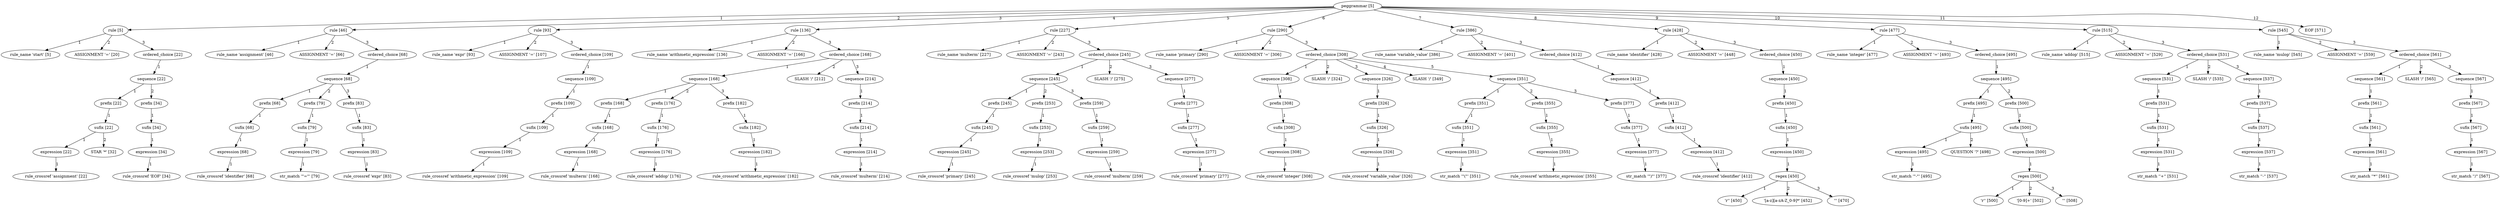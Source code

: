 digraph arpeggio_graph {
4403122488 [label="peggrammar [5]"];
4403122488->4402651288 [label="1"]

4402651288 [label="rule [5]"];
4402651288->4402674488 [label="1"]

4402674488 [label="rule_name 'start' [5]"];
4402651288->4402674768 [label="2"]

4402674768 [label="ASSIGNMENT '=' [20]"];
4402651288->4402716568 [label="3"]

4402716568 [label="ordered_choice [22]"];
4402716568->4402716168 [label="1"]

4402716168 [label="sequence [22]"];
4402716168->4402713288 [label="1"]

4402713288 [label="prefix [22]"];
4402713288->4402713048 [label="1"]

4402713048 [label="sufix [22]"];
4402713048->4402712648 [label="1"]

4402712648 [label="expression [22]"];
4402712648->4402615296 [label="1"]

4402615296 [label="rule_crossref 'assignment' [22]"];
4402713048->4402614792 [label="2"]

4402614792 [label="STAR '*' [32]"];
4402716168->4402715208 [label="2"]

4402715208 [label="prefix [34]"];
4402715208->4402715048 [label="1"]

4402715048 [label="sufix [34]"];
4402715048->4402714248 [label="1"]

4402714248 [label="expression [34]"];
4402714248->4402675048 [label="1"]

4402675048 [label="rule_crossref 'EOF' [34]"];
4403122488->4402828136 [label="2"]

4402828136 [label="rule [46]"];
4402828136->4402617928 [label="1"]

4402617928 [label="rule_name 'assignment' [46]"];
4402828136->4402673928 [label="2"]

4402673928 [label="ASSIGNMENT '=' [66]"];
4402828136->4402827976 [label="3"]

4402827976 [label="ordered_choice [68]"];
4402827976->4402827656 [label="1"]

4402827656 [label="sequence [68]"];
4402827656->4402715368 [label="1"]

4402715368 [label="prefix [68]"];
4402715368->4402715448 [label="1"]

4402715448 [label="sufix [68]"];
4402715448->4402652568 [label="1"]

4402652568 [label="expression [68]"];
4402652568->4402675608 [label="1"]

4402675608 [label="rule_crossref 'identifier' [68]"];
4402827656->4402651848 [label="2"]

4402651848 [label="prefix [79]"];
4402651848->4402652168 [label="1"]

4402652168 [label="sufix [79]"];
4402652168->4402712968 [label="1"]

4402712968 [label="expression [79]"];
4402712968->4402675664 [label="1"]

4402675664 [label="str_match '\"=\"' [79]"];
4402827656->4402654488 [label="3"]

4402654488 [label="prefix [83]"];
4402654488->4402654328 [label="1"]

4402654328 [label="sufix [83]"];
4402654328->4402653528 [label="1"]

4402653528 [label="expression [83]"];
4402653528->4402674712 [label="1"]

4402674712 [label="rule_crossref 'expr' [83]"];
4403122488->4402712808 [label="3"]

4402712808 [label="rule [93]"];
4402712808->4402674544 [label="1"]

4402674544 [label="rule_name 'expr' [93]"];
4402712808->4402675272 [label="2"]

4402675272 [label="ASSIGNMENT '=' [107]"];
4402712808->4402650792 [label="3"]

4402650792 [label="ordered_choice [109]"];
4402650792->4402652408 [label="1"]

4402652408 [label="sequence [109]"];
4402652408->4402654008 [label="1"]

4402654008 [label="prefix [109]"];
4402654008->4402654648 [label="1"]

4402654648 [label="sufix [109]"];
4402654648->4402829496 [label="1"]

4402829496 [label="expression [109]"];
4402829496->4402674208 [label="1"]

4402674208 [label="rule_crossref 'arithmetic_expression' [109]"];
4403122488->4402901864 [label="4"]

4402901864 [label="rule [136]"];
4402901864->4402675496 [label="1"]

4402675496 [label="rule_name 'arithmetic_expression' [136]"];
4402901864->4402675440 [label="2"]

4402675440 [label="ASSIGNMENT '=' [166]"];
4402901864->4402902264 [label="3"]

4402902264 [label="ordered_choice [168]"];
4402902264->4402830216 [label="1"]

4402830216 [label="sequence [168]"];
4402830216->4402827336 [label="1"]

4402827336 [label="prefix [168]"];
4402827336->4402828296 [label="1"]

4402828296 [label="sufix [168]"];
4402828296->4402829416 [label="1"]

4402829416 [label="expression [168]"];
4402829416->4402262760 [label="1"]

4402262760 [label="rule_crossref 'multerm' [168]"];
4402830216->4402901384 [label="2"]

4402901384 [label="prefix [176]"];
4402901384->4402901224 [label="1"]

4402901224 [label="sufix [176]"];
4402901224->4402830776 [label="1"]

4402830776 [label="expression [176]"];
4402830776->4402892928 [label="1"]

4402892928 [label="rule_crossref 'addop' [176]"];
4402830216->4402903304 [label="3"]

4402903304 [label="prefix [182]"];
4402903304->4402903144 [label="1"]

4402903144 [label="sufix [182]"];
4402903144->4402902424 [label="1"]

4402902424 [label="expression [182]"];
4402902424->4402892984 [label="1"]

4402892984 [label="rule_crossref 'arithmetic_expression' [182]"];
4402902264->4402673984 [label="2"]

4402673984 [label="SLASH '/' [212]"];
4402902264->4402902664 [label="3"]

4402902664 [label="sequence [214]"];
4402902664->4402653688 [label="1"]

4402653688 [label="prefix [214]"];
4402653688->4402653288 [label="1"]

4402653288 [label="sufix [214]"];
4402653288->4402714408 [label="1"]

4402714408 [label="expression [214]"];
4402714408->4402893376 [label="1"]

4402893376 [label="rule_crossref 'multerm' [214]"];
4403122488->4402963224 [label="5"]

4402963224 [label="rule [227]"];
4402963224->4402674152 [label="1"]

4402674152 [label="rule_name 'multerm' [227]"];
4402963224->4402673704 [label="2"]

4402673704 [label="ASSIGNMENT '=' [243]"];
4402963224->4402962984 [label="3"]

4402962984 [label="ordered_choice [245]"];
4402962984->4402730952 [label="1"]

4402730952 [label="sequence [245]"];
4402730952->4402729672 [label="1"]

4402729672 [label="prefix [245]"];
4402729672->4402729512 [label="1"]

4402729512 [label="sufix [245]"];
4402729512->4402904824 [label="1"]

4402904824 [label="expression [245]"];
4402904824->4402893824 [label="1"]

4402893824 [label="rule_crossref 'primary' [245]"];
4402730952->4402904584 [label="2"]

4402904584 [label="prefix [253]"];
4402904584->4402904744 [label="1"]

4402904744 [label="sufix [253]"];
4402904744->4402730712 [label="1"]

4402730712 [label="expression [253]"];
4402730712->4402893992 [label="1"]

4402893992 [label="rule_crossref 'mulop' [253]"];
4402730952->4402829736 [label="3"]

4402829736 [label="prefix [259]"];
4402829736->4402714728 [label="1"]

4402714728 [label="sufix [259]"];
4402714728->4402655048 [label="1"]

4402655048 [label="expression [259]"];
4402655048->4402894160 [label="1"]

4402894160 [label="rule_crossref 'multerm' [259]"];
4402962984->4402893208 [label="2"]

4402893208 [label="SLASH '/' [275]"];
4402962984->4402962744 [label="3"]

4402962744 [label="sequence [277]"];
4402962744->4402732232 [label="1"]

4402732232 [label="prefix [277]"];
4402732232->4402732072 [label="1"]

4402732072 [label="sufix [277]"];
4402732072->4402731352 [label="1"]

4402731352 [label="expression [277]"];
4402731352->4402894496 [label="1"]

4402894496 [label="rule_crossref 'primary' [277]"];
4403122488->4403017832 [label="6"]

4403017832 [label="rule [290]"];
4403017832->4402893096 [label="1"]

4402893096 [label="rule_name 'primary' [290]"];
4403017832->4402893600 [label="2"]

4402893600 [label="ASSIGNMENT '=' [306]"];
4403017832->4403017592 [label="3"]

4403017592 [label="ordered_choice [308]"];
4403017592->4402828776 [label="1"]

4402828776 [label="sequence [308]"];
4402828776->4402729112 [label="1"]

4402729112 [label="prefix [308]"];
4402729112->4402731512 [label="1"]

4402731512 [label="sufix [308]"];
4402731512->4402732632 [label="1"]

4402732632 [label="expression [308]"];
4402732632->4402894944 [label="1"]

4402894944 [label="rule_crossref 'integer' [308]"];
4403017592->4402894328 [label="2"]

4402894328 [label="SLASH '/' [324]"];
4403017592->4402965704 [label="3"]

4402965704 [label="sequence [326]"];
4402965704->4402964424 [label="1"]

4402964424 [label="prefix [326]"];
4402964424->4402962904 [label="1"]

4402962904 [label="sufix [326]"];
4402962904->4402904264 [label="1"]

4402904264 [label="expression [326]"];
4402904264->4402895168 [label="1"]

4402895168 [label="rule_crossref 'variable_value' [326]"];
4403017592->4402894720 [label="4"]

4402894720 [label="SLASH '/' [349]"];
4403017592->4403017352 [label="5"]

4403017352 [label="sequence [351]"];
4403017352->4402966104 [label="1"]

4402966104 [label="prefix [351]"];
4402966104->4402966264 [label="1"]

4402966264 [label="sufix [351]"];
4402966264->4403016472 [label="1"]

4403016472 [label="expression [351]"];
4403016472->4402895504 [label="1"]

4402895504 [label="str_match '\"(\"' [351]"];
4403017352->4402731192 [label="2"]

4402731192 [label="prefix [355]"];
4402731192->4402903624 [label="1"]

4402903624 [label="sufix [355]"];
4402903624->4402963544 [label="1"]

4402963544 [label="expression [355]"];
4402963544->4402895560 [label="1"]

4402895560 [label="rule_crossref 'arithmetic_expression' [355]"];
4403017352->4403016872 [label="3"]

4403016872 [label="prefix [377]"];
4403016872->4402648792 [label="1"]

4402648792 [label="sufix [377]"];
4402648792->4402830856 [label="1"]

4402830856 [label="expression [377]"];
4402830856->4402895784 [label="1"]

4402895784 [label="str_match '\")\"' [377]"];
4403122488->4403018312 [label="7"]

4403018312 [label="rule [386]"];
4403018312->4402893656 [label="1"]

4402893656 [label="rule_name 'variable_value' [386]"];
4403018312->4402894216 [label="2"]

4402894216 [label="ASSIGNMENT '=' [401]"];
4403018312->4403018392 [label="3"]

4403018392 [label="ordered_choice [412]"];
4403018392->4403019032 [label="1"]

4403019032 [label="sequence [412]"];
4403019032->4403044744 [label="1"]

4403044744 [label="prefix [412]"];
4403044744->4403044584 [label="1"]

4403044584 [label="sufix [412]"];
4403044584->4403019192 [label="1"]

4403019192 [label="expression [412]"];
4403019192->4402896008 [label="1"]

4402896008 [label="rule_crossref 'identifier' [412]"];
4403122488->4403045624 [label="8"]

4403045624 [label="rule [428]"];
4403045624->4402894776 [label="1"]

4402894776 [label="rule_name 'identifier' [428]"];
4403045624->4402895000 [label="2"]

4402895000 [label="ASSIGNMENT '=' [448]"];
4403045624->4403045544 [label="3"]

4403045544 [label="ordered_choice [450]"];
4403045544->4403044904 [label="1"]

4403044904 [label="sequence [450]"];
4403044904->4402963784 [label="1"]

4402963784 [label="prefix [450]"];
4402963784->4402964104 [label="1"]

4402964104 [label="sufix [450]"];
4402964104->4402732392 [label="1"]

4402732392 [label="expression [450]"];
4402732392->4402830536 [label="1"]

4402830536 [label="regex [450]"];
4402830536->4402896456 [label="1"]

4402896456 [label=" 'r'' [450]"];
4402830536->4402896400 [label="2"]

4402896400 [label=" '[a-z][a-zA-Z_0-9]*' [452]"];
4402830536->4402896512 [label="3"]

4402896512 [label=" ''' [470]"];
4403122488->4402964664 [label="9"]

4402964664 [label="rule [477]"];
4402964664->4402895280 [label="1"]

4402895280 [label="rule_name 'integer' [477]"];
4402964664->4402895952 [label="2"]

4402895952 [label="ASSIGNMENT '=' [493]"];
4402964664->4402965464 [label="3"]

4402965464 [label="ordered_choice [495]"];
4402965464->4403045784 [label="1"]

4403045784 [label="sequence [495]"];
4403045784->4403047784 [label="1"]

4403047784 [label="prefix [495]"];
4403047784->4403047624 [label="1"]

4403047624 [label="sufix [495]"];
4403047624->4403047304 [label="1"]

4403047304 [label="expression [495]"];
4403047304->4403052672 [label="1"]

4403052672 [label="str_match '\"-\"' [495]"];
4403047624->4402896792 [label="2"]

4402896792 [label="QUESTION '?' [498]"];
4403045784->4403047384 [label="2"]

4403047384 [label="prefix [500]"];
4403047384->4403048104 [label="1"]

4403048104 [label="sufix [500]"];
4403048104->4403090200 [label="1"]

4403090200 [label="expression [500]"];
4403090200->4403089880 [label="1"]

4403089880 [label="regex [500]"];
4403089880->4403052896 [label="1"]

4403052896 [label=" 'r'' [500]"];
4403089880->4403052952 [label="2"]

4403052952 [label=" '[0-9]+' [502]"];
4403089880->4403053008 [label="3"]

4403053008 [label=" ''' [508]"];
4403122488->4403091240 [label="10"]

4403091240 [label="rule [515]"];
4403091240->4402896288 [label="1"]

4402896288 [label="rule_name 'addop' [515]"];
4403091240->4402896680 [label="2"]

4402896680 [label="ASSIGNMENT '=' [529]"];
4403091240->4403091560 [label="3"]

4403091560 [label="ordered_choice [531]"];
4403091560->4403091960 [label="1"]

4403091960 [label="sequence [531]"];
4403091960->4403090680 [label="1"]

4403090680 [label="prefix [531]"];
4403090680->4403089720 [label="1"]

4403089720 [label="sufix [531]"];
4403089720->4403019272 [label="1"]

4403019272 [label="expression [531]"];
4403019272->4403053456 [label="1"]

4403053456 [label="str_match ''+'' [531]"];
4403091560->4403053176 [label="2"]

4403053176 [label="SLASH '/' [535]"];
4403091560->4403092120 [label="3"]

4403092120 [label="sequence [537]"];
4403092120->4403123128 [label="1"]

4403123128 [label="prefix [537]"];
4403123128->4403122968 [label="1"]

4403122968 [label="sufix [537]"];
4403122968->4403122248 [label="1"]

4403122248 [label="expression [537]"];
4403122248->4403053792 [label="1"]

4403053792 [label="str_match ''-'' [537]"];
4403122488->4403123768 [label="11"]

4403123768 [label="rule [545]"];
4403123768->4403052728 [label="1"]

4403052728 [label="rule_name 'mulop' [545]"];
4403123768->4403053232 [label="2"]

4403053232 [label="ASSIGNMENT '=' [559]"];
4403123768->4403124328 [label="3"]

4403124328 [label="ordered_choice [561]"];
4403124328->4403123928 [label="1"]

4403123928 [label="sequence [561]"];
4403123928->4403048264 [label="1"]

4403048264 [label="prefix [561]"];
4403048264->4403046824 [label="1"]

4403046824 [label="sufix [561]"];
4403046824->4402964584 [label="1"]

4402964584 [label="expression [561]"];
4402964584->4403054240 [label="1"]

4403054240 [label="str_match ''*'' [561]"];
4403124328->4403053624 [label="2"]

4403053624 [label="SLASH '/' [565]"];
4403124328->4403124648 [label="3"]

4403124648 [label="sequence [567]"];
4403124648->4403171480 [label="1"]

4403171480 [label="prefix [567]"];
4403171480->4403126168 [label="1"]

4403126168 [label="sufix [567]"];
4403126168->4403125448 [label="1"]

4403125448 [label="expression [567]"];
4403125448->4403054632 [label="1"]

4403054632 [label="str_match ''/'' [567]"];
4403122488->4403053288 [label="12"]

4403053288 [label="EOF [571]"];
}